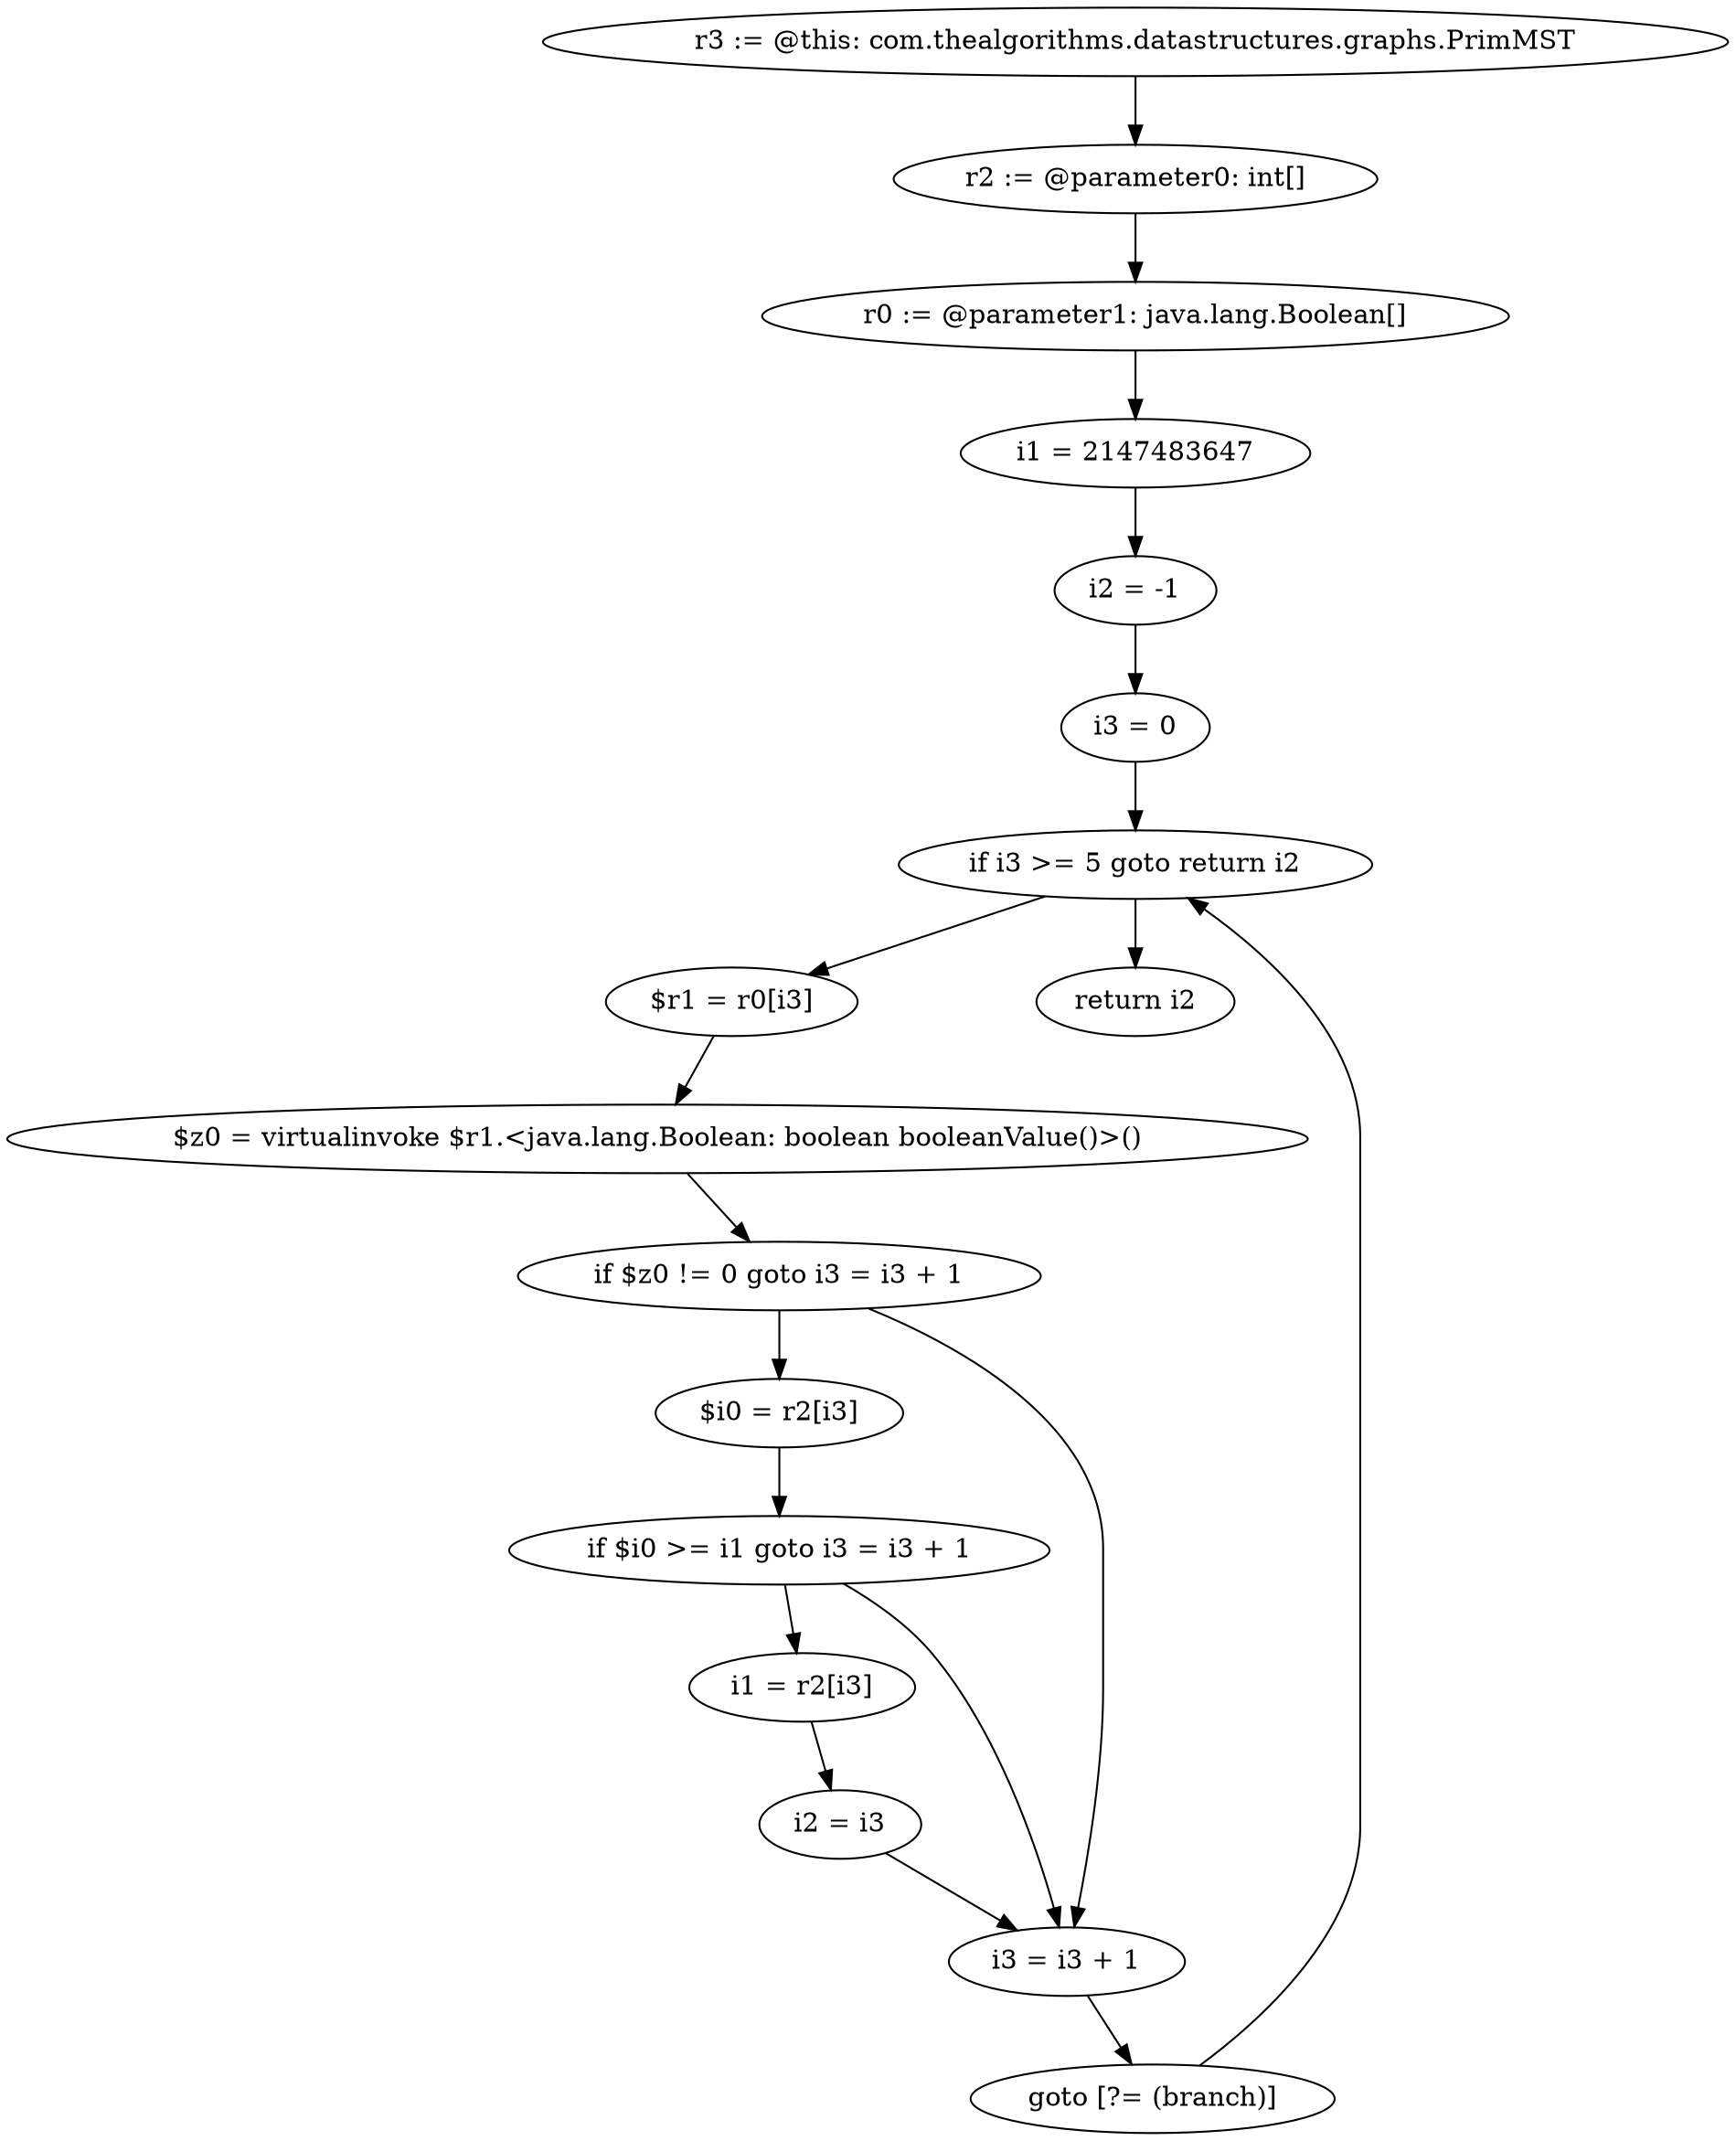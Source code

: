 digraph "unitGraph" {
    "r3 := @this: com.thealgorithms.datastructures.graphs.PrimMST"
    "r2 := @parameter0: int[]"
    "r0 := @parameter1: java.lang.Boolean[]"
    "i1 = 2147483647"
    "i2 = -1"
    "i3 = 0"
    "if i3 >= 5 goto return i2"
    "$r1 = r0[i3]"
    "$z0 = virtualinvoke $r1.<java.lang.Boolean: boolean booleanValue()>()"
    "if $z0 != 0 goto i3 = i3 + 1"
    "$i0 = r2[i3]"
    "if $i0 >= i1 goto i3 = i3 + 1"
    "i1 = r2[i3]"
    "i2 = i3"
    "i3 = i3 + 1"
    "goto [?= (branch)]"
    "return i2"
    "r3 := @this: com.thealgorithms.datastructures.graphs.PrimMST"->"r2 := @parameter0: int[]";
    "r2 := @parameter0: int[]"->"r0 := @parameter1: java.lang.Boolean[]";
    "r0 := @parameter1: java.lang.Boolean[]"->"i1 = 2147483647";
    "i1 = 2147483647"->"i2 = -1";
    "i2 = -1"->"i3 = 0";
    "i3 = 0"->"if i3 >= 5 goto return i2";
    "if i3 >= 5 goto return i2"->"$r1 = r0[i3]";
    "if i3 >= 5 goto return i2"->"return i2";
    "$r1 = r0[i3]"->"$z0 = virtualinvoke $r1.<java.lang.Boolean: boolean booleanValue()>()";
    "$z0 = virtualinvoke $r1.<java.lang.Boolean: boolean booleanValue()>()"->"if $z0 != 0 goto i3 = i3 + 1";
    "if $z0 != 0 goto i3 = i3 + 1"->"$i0 = r2[i3]";
    "if $z0 != 0 goto i3 = i3 + 1"->"i3 = i3 + 1";
    "$i0 = r2[i3]"->"if $i0 >= i1 goto i3 = i3 + 1";
    "if $i0 >= i1 goto i3 = i3 + 1"->"i1 = r2[i3]";
    "if $i0 >= i1 goto i3 = i3 + 1"->"i3 = i3 + 1";
    "i1 = r2[i3]"->"i2 = i3";
    "i2 = i3"->"i3 = i3 + 1";
    "i3 = i3 + 1"->"goto [?= (branch)]";
    "goto [?= (branch)]"->"if i3 >= 5 goto return i2";
}
